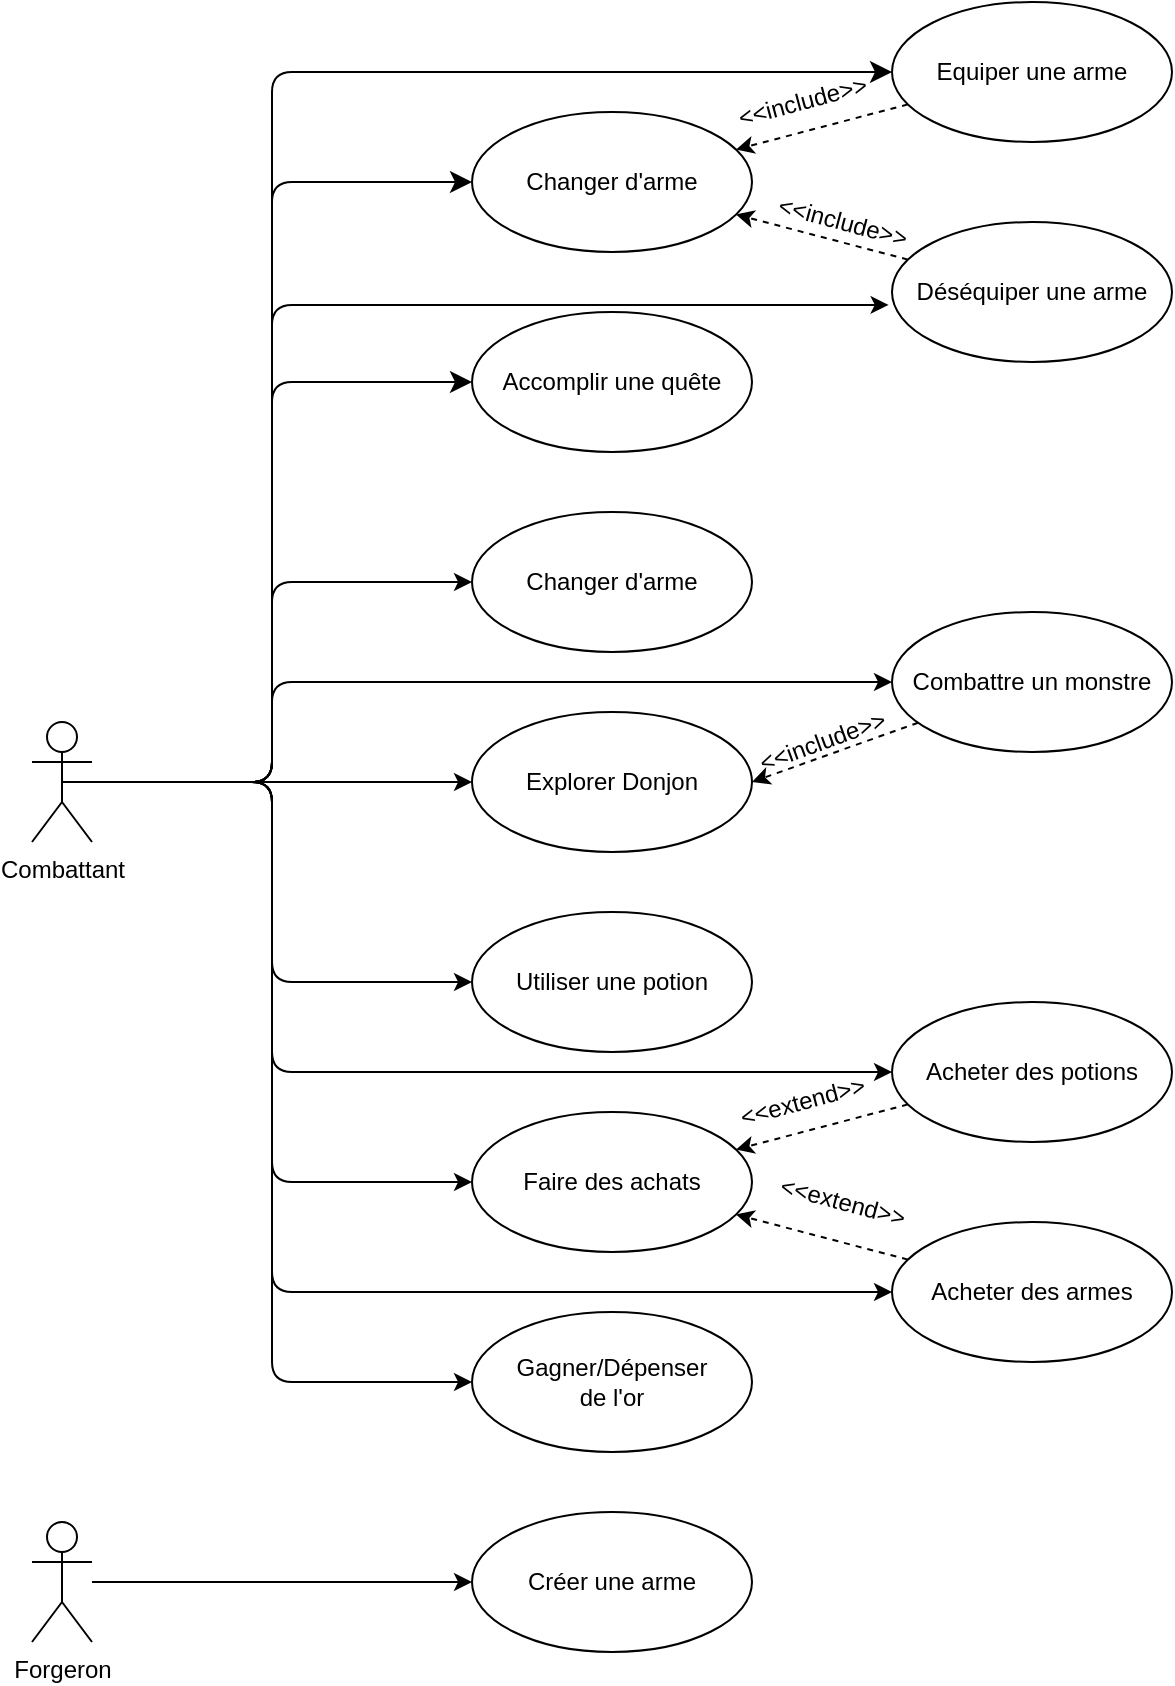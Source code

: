 <mxfile>
    <diagram id="CJroUYYzUjpO82fCctR-" name="Page-1">
        <mxGraphModel dx="1568" dy="1106" grid="0" gridSize="10" guides="1" tooltips="1" connect="1" arrows="1" fold="1" page="0" pageScale="1" pageWidth="1100" pageHeight="1100" background="#ffffff" math="0" shadow="0">
            <root>
                <mxCell id="0"/>
                <mxCell id="1" parent="0"/>
                <mxCell id="35" style="edgeStyle=elbowEdgeStyle;html=1;entryX=-0.012;entryY=0.592;entryDx=0;entryDy=0;entryPerimeter=0;" edge="1" parent="1" source="2" target="8">
                    <mxGeometry relative="1" as="geometry">
                        <Array as="points">
                            <mxPoint x="310" y="300"/>
                        </Array>
                    </mxGeometry>
                </mxCell>
                <mxCell id="36" style="edgeStyle=elbowEdgeStyle;rounded=1;html=1;entryX=0;entryY=0.5;entryDx=0;entryDy=0;" edge="1" parent="1" source="2" target="10">
                    <mxGeometry relative="1" as="geometry">
                        <Array as="points">
                            <mxPoint x="310" y="380"/>
                        </Array>
                    </mxGeometry>
                </mxCell>
                <mxCell id="37" style="edgeStyle=elbowEdgeStyle;rounded=1;html=1;entryX=0;entryY=0.5;entryDx=0;entryDy=0;" edge="1" parent="1" source="2" target="16">
                    <mxGeometry relative="1" as="geometry">
                        <mxPoint x="580" y="370" as="targetPoint"/>
                        <Array as="points">
                            <mxPoint x="310" y="390"/>
                        </Array>
                    </mxGeometry>
                </mxCell>
                <mxCell id="38" style="edgeStyle=elbowEdgeStyle;rounded=1;html=1;entryX=0;entryY=0.5;entryDx=0;entryDy=0;" edge="1" parent="1" source="2" target="11">
                    <mxGeometry relative="1" as="geometry"/>
                </mxCell>
                <mxCell id="39" style="edgeStyle=elbowEdgeStyle;rounded=1;html=1;entryX=0;entryY=0.5;entryDx=0;entryDy=0;" edge="1" parent="1" source="2" target="12">
                    <mxGeometry relative="1" as="geometry">
                        <Array as="points">
                            <mxPoint x="310" y="480"/>
                        </Array>
                    </mxGeometry>
                </mxCell>
                <mxCell id="40" style="edgeStyle=elbowEdgeStyle;rounded=1;html=1;" edge="1" parent="1" source="2" target="21">
                    <mxGeometry relative="1" as="geometry">
                        <Array as="points">
                            <mxPoint x="310" y="490"/>
                        </Array>
                    </mxGeometry>
                </mxCell>
                <mxCell id="41" style="edgeStyle=elbowEdgeStyle;rounded=1;html=1;" edge="1" parent="1" source="2" target="20">
                    <mxGeometry relative="1" as="geometry">
                        <Array as="points">
                            <mxPoint x="310" y="530"/>
                        </Array>
                    </mxGeometry>
                </mxCell>
                <mxCell id="42" style="edgeStyle=elbowEdgeStyle;rounded=1;html=1;" edge="1" parent="1" source="2" target="22">
                    <mxGeometry relative="1" as="geometry">
                        <Array as="points">
                            <mxPoint x="310" y="550"/>
                        </Array>
                    </mxGeometry>
                </mxCell>
                <mxCell id="43" style="edgeStyle=elbowEdgeStyle;rounded=1;html=1;entryX=0;entryY=0.5;entryDx=0;entryDy=0;" edge="1" parent="1" source="2" target="14">
                    <mxGeometry relative="1" as="geometry">
                        <Array as="points">
                            <mxPoint x="310" y="580"/>
                        </Array>
                    </mxGeometry>
                </mxCell>
                <mxCell id="2" value="Combattant" style="shape=umlActor;verticalLabelPosition=bottom;verticalAlign=top;html=1;" vertex="1" parent="1">
                    <mxGeometry x="190" y="395" width="30" height="60" as="geometry"/>
                </mxCell>
                <mxCell id="6" value="Changer d'arme" style="ellipse;whiteSpace=wrap;html=1;" vertex="1" parent="1">
                    <mxGeometry x="410" y="90" width="140" height="70" as="geometry"/>
                </mxCell>
                <mxCell id="7" value="Equiper une arme" style="ellipse;whiteSpace=wrap;html=1;" vertex="1" parent="1">
                    <mxGeometry x="620" y="35" width="140" height="70" as="geometry"/>
                </mxCell>
                <mxCell id="8" value="Déséquiper une arme" style="ellipse;whiteSpace=wrap;html=1;" vertex="1" parent="1">
                    <mxGeometry x="620" y="145" width="140" height="70" as="geometry"/>
                </mxCell>
                <mxCell id="9" value="Accomplir une quête" style="ellipse;whiteSpace=wrap;html=1;" vertex="1" parent="1">
                    <mxGeometry x="410" y="190" width="140" height="70" as="geometry"/>
                </mxCell>
                <mxCell id="10" value="Changer d'arme" style="ellipse;whiteSpace=wrap;html=1;" vertex="1" parent="1">
                    <mxGeometry x="410" y="290" width="140" height="70" as="geometry"/>
                </mxCell>
                <mxCell id="11" value="Explorer Donjon" style="ellipse;whiteSpace=wrap;html=1;" vertex="1" parent="1">
                    <mxGeometry x="410" y="390" width="140" height="70" as="geometry"/>
                </mxCell>
                <mxCell id="12" value="Utiliser une potion" style="ellipse;whiteSpace=wrap;html=1;" vertex="1" parent="1">
                    <mxGeometry x="410" y="490" width="140" height="70" as="geometry"/>
                </mxCell>
                <mxCell id="14" value="Gagner/Dépenser&lt;br&gt;de l'or" style="ellipse;whiteSpace=wrap;html=1;" vertex="1" parent="1">
                    <mxGeometry x="410" y="690" width="140" height="70" as="geometry"/>
                </mxCell>
                <mxCell id="15" value="Créer une arme" style="ellipse;whiteSpace=wrap;html=1;" vertex="1" parent="1">
                    <mxGeometry x="410" y="790" width="140" height="70" as="geometry"/>
                </mxCell>
                <mxCell id="17" style="edgeStyle=none;html=1;entryX=1;entryY=0.5;entryDx=0;entryDy=0;dashed=1;" edge="1" parent="1" source="16" target="11">
                    <mxGeometry relative="1" as="geometry"/>
                </mxCell>
                <mxCell id="16" value="Combattre un monstre" style="ellipse;whiteSpace=wrap;html=1;" vertex="1" parent="1">
                    <mxGeometry x="620" y="340" width="140" height="70" as="geometry"/>
                </mxCell>
                <mxCell id="18" style="edgeStyle=none;html=1;dashed=1;" edge="1" parent="1" source="8" target="6">
                    <mxGeometry relative="1" as="geometry">
                        <mxPoint x="653.039" y="220.003" as="sourcePoint"/>
                        <mxPoint x="570" y="249.66" as="targetPoint"/>
                    </mxGeometry>
                </mxCell>
                <mxCell id="19" style="edgeStyle=none;html=1;dashed=1;" edge="1" parent="1" source="7" target="6">
                    <mxGeometry relative="1" as="geometry">
                        <mxPoint x="639.223" y="157.635" as="sourcePoint"/>
                        <mxPoint x="560" y="135" as="targetPoint"/>
                    </mxGeometry>
                </mxCell>
                <mxCell id="20" value="Faire des achats" style="ellipse;whiteSpace=wrap;html=1;" vertex="1" parent="1">
                    <mxGeometry x="410" y="590" width="140" height="70" as="geometry"/>
                </mxCell>
                <mxCell id="21" value="Acheter des potions" style="ellipse;whiteSpace=wrap;html=1;" vertex="1" parent="1">
                    <mxGeometry x="620" y="535" width="140" height="70" as="geometry"/>
                </mxCell>
                <mxCell id="22" value="Acheter des armes" style="ellipse;whiteSpace=wrap;html=1;" vertex="1" parent="1">
                    <mxGeometry x="620" y="645" width="140" height="70" as="geometry"/>
                </mxCell>
                <mxCell id="23" style="edgeStyle=none;html=1;dashed=1;" edge="1" parent="1" source="22" target="20">
                    <mxGeometry relative="1" as="geometry">
                        <mxPoint x="653.039" y="720.003" as="sourcePoint"/>
                        <mxPoint x="570" y="749.66" as="targetPoint"/>
                    </mxGeometry>
                </mxCell>
                <mxCell id="24" style="edgeStyle=none;html=1;dashed=1;" edge="1" parent="1" source="21" target="20">
                    <mxGeometry relative="1" as="geometry">
                        <mxPoint x="639.223" y="657.635" as="sourcePoint"/>
                        <mxPoint x="560" y="635" as="targetPoint"/>
                    </mxGeometry>
                </mxCell>
                <mxCell id="25" value="&amp;lt;&amp;lt;include&amp;gt;&amp;gt;" style="text;html=1;align=center;verticalAlign=middle;resizable=0;points=[];autosize=1;strokeColor=none;fillColor=none;rotation=-15;" vertex="1" parent="1">
                    <mxGeometry x="530" y="70" width="90" height="30" as="geometry"/>
                </mxCell>
                <mxCell id="27" value="&amp;lt;&amp;lt;include&amp;gt;&amp;gt;" style="text;html=1;align=center;verticalAlign=middle;resizable=0;points=[];autosize=1;strokeColor=none;fillColor=none;rotation=15;" vertex="1" parent="1">
                    <mxGeometry x="550" y="130" width="90" height="30" as="geometry"/>
                </mxCell>
                <mxCell id="28" value="&amp;lt;&amp;lt;include&amp;gt;&amp;gt;" style="text;html=1;align=center;verticalAlign=middle;resizable=0;points=[];autosize=1;strokeColor=none;fillColor=none;rotation=-20;" vertex="1" parent="1">
                    <mxGeometry x="540" y="390" width="90" height="30" as="geometry"/>
                </mxCell>
                <mxCell id="29" value="&amp;lt;&amp;lt;extend&amp;gt;&amp;gt;" style="text;html=1;align=center;verticalAlign=middle;resizable=0;points=[];autosize=1;strokeColor=none;fillColor=none;rotation=-15;" vertex="1" parent="1">
                    <mxGeometry x="530" y="570" width="90" height="30" as="geometry"/>
                </mxCell>
                <mxCell id="30" value="&amp;lt;&amp;lt;extend&amp;gt;&amp;gt;" style="text;html=1;align=center;verticalAlign=middle;resizable=0;points=[];autosize=1;strokeColor=none;fillColor=none;rotation=15;" vertex="1" parent="1">
                    <mxGeometry x="550" y="620" width="90" height="30" as="geometry"/>
                </mxCell>
                <mxCell id="32" value="" style="edgeStyle=elbowEdgeStyle;elbow=horizontal;endArrow=classic;html=1;rounded=1;endSize=8;startSize=8;exitX=0.5;exitY=0.5;exitDx=0;exitDy=0;exitPerimeter=0;" edge="1" parent="1" source="2" target="7">
                    <mxGeometry width="50" height="50" relative="1" as="geometry">
                        <mxPoint x="260" y="430" as="sourcePoint"/>
                        <mxPoint x="310" y="380" as="targetPoint"/>
                        <Array as="points">
                            <mxPoint x="310" y="270"/>
                        </Array>
                    </mxGeometry>
                </mxCell>
                <mxCell id="33" value="" style="edgeStyle=elbowEdgeStyle;elbow=horizontal;endArrow=classic;html=1;rounded=1;endSize=8;startSize=8;exitX=0.5;exitY=0.5;exitDx=0;exitDy=0;exitPerimeter=0;" edge="1" parent="1" source="2" target="6">
                    <mxGeometry width="50" height="50" relative="1" as="geometry">
                        <mxPoint x="205" y="440" as="sourcePoint"/>
                        <mxPoint x="630" y="80" as="targetPoint"/>
                        <Array as="points">
                            <mxPoint x="310" y="280"/>
                        </Array>
                    </mxGeometry>
                </mxCell>
                <mxCell id="34" value="" style="edgeStyle=elbowEdgeStyle;elbow=horizontal;endArrow=classic;html=1;rounded=1;endSize=8;startSize=8;entryX=0;entryY=0.5;entryDx=0;entryDy=0;exitX=0.5;exitY=0.5;exitDx=0;exitDy=0;exitPerimeter=0;" edge="1" parent="1" source="2" target="9">
                    <mxGeometry width="50" height="50" relative="1" as="geometry">
                        <mxPoint x="200" y="430" as="sourcePoint"/>
                        <mxPoint x="420" y="135" as="targetPoint"/>
                        <Array as="points">
                            <mxPoint x="310" y="320"/>
                        </Array>
                    </mxGeometry>
                </mxCell>
                <mxCell id="48" style="edgeStyle=elbowEdgeStyle;rounded=1;html=1;" edge="1" parent="1" source="45" target="15">
                    <mxGeometry relative="1" as="geometry"/>
                </mxCell>
                <mxCell id="45" value="Forgeron" style="shape=umlActor;verticalLabelPosition=bottom;verticalAlign=top;html=1;" vertex="1" parent="1">
                    <mxGeometry x="190" y="795" width="30" height="60" as="geometry"/>
                </mxCell>
            </root>
        </mxGraphModel>
    </diagram>
</mxfile>